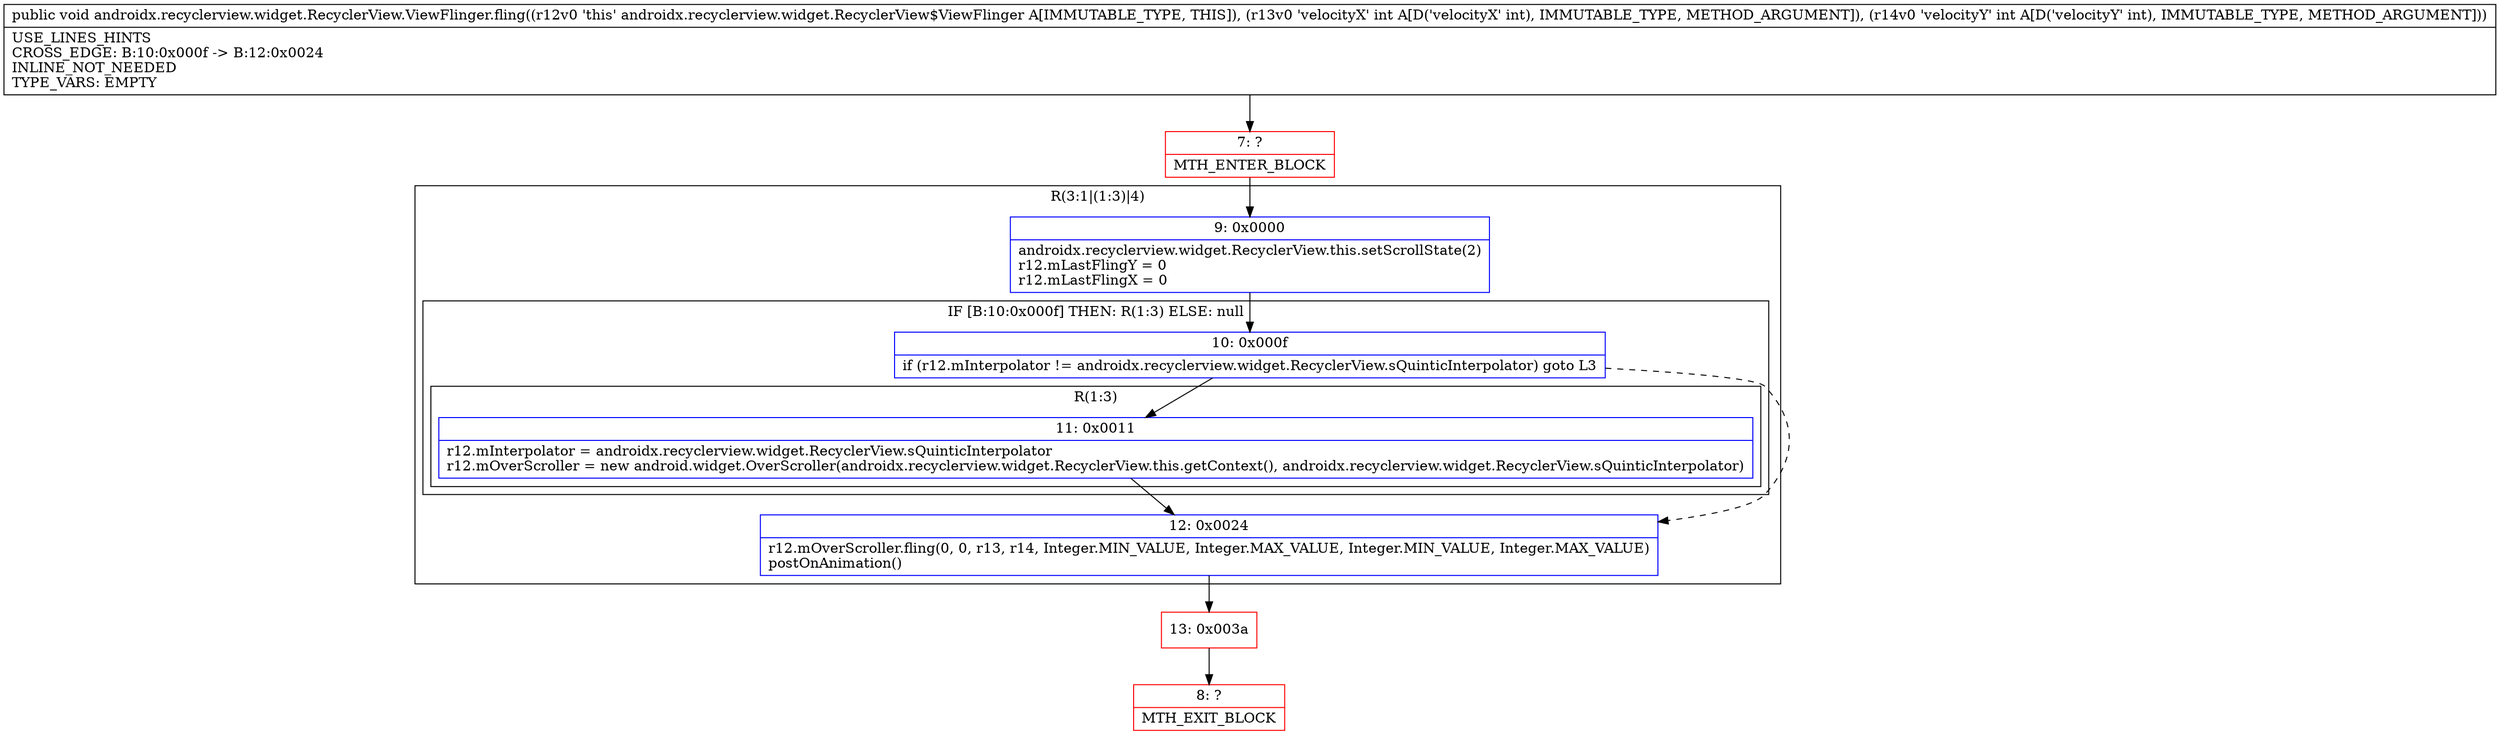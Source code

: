 digraph "CFG forandroidx.recyclerview.widget.RecyclerView.ViewFlinger.fling(II)V" {
subgraph cluster_Region_281123142 {
label = "R(3:1|(1:3)|4)";
node [shape=record,color=blue];
Node_9 [shape=record,label="{9\:\ 0x0000|androidx.recyclerview.widget.RecyclerView.this.setScrollState(2)\lr12.mLastFlingY = 0\lr12.mLastFlingX = 0\l}"];
subgraph cluster_IfRegion_873702578 {
label = "IF [B:10:0x000f] THEN: R(1:3) ELSE: null";
node [shape=record,color=blue];
Node_10 [shape=record,label="{10\:\ 0x000f|if (r12.mInterpolator != androidx.recyclerview.widget.RecyclerView.sQuinticInterpolator) goto L3\l}"];
subgraph cluster_Region_163337516 {
label = "R(1:3)";
node [shape=record,color=blue];
Node_11 [shape=record,label="{11\:\ 0x0011|r12.mInterpolator = androidx.recyclerview.widget.RecyclerView.sQuinticInterpolator\lr12.mOverScroller = new android.widget.OverScroller(androidx.recyclerview.widget.RecyclerView.this.getContext(), androidx.recyclerview.widget.RecyclerView.sQuinticInterpolator)\l}"];
}
}
Node_12 [shape=record,label="{12\:\ 0x0024|r12.mOverScroller.fling(0, 0, r13, r14, Integer.MIN_VALUE, Integer.MAX_VALUE, Integer.MIN_VALUE, Integer.MAX_VALUE)\lpostOnAnimation()\l}"];
}
Node_7 [shape=record,color=red,label="{7\:\ ?|MTH_ENTER_BLOCK\l}"];
Node_13 [shape=record,color=red,label="{13\:\ 0x003a}"];
Node_8 [shape=record,color=red,label="{8\:\ ?|MTH_EXIT_BLOCK\l}"];
MethodNode[shape=record,label="{public void androidx.recyclerview.widget.RecyclerView.ViewFlinger.fling((r12v0 'this' androidx.recyclerview.widget.RecyclerView$ViewFlinger A[IMMUTABLE_TYPE, THIS]), (r13v0 'velocityX' int A[D('velocityX' int), IMMUTABLE_TYPE, METHOD_ARGUMENT]), (r14v0 'velocityY' int A[D('velocityY' int), IMMUTABLE_TYPE, METHOD_ARGUMENT]))  | USE_LINES_HINTS\lCROSS_EDGE: B:10:0x000f \-\> B:12:0x0024\lINLINE_NOT_NEEDED\lTYPE_VARS: EMPTY\l}"];
MethodNode -> Node_7;Node_9 -> Node_10;
Node_10 -> Node_11;
Node_10 -> Node_12[style=dashed];
Node_11 -> Node_12;
Node_12 -> Node_13;
Node_7 -> Node_9;
Node_13 -> Node_8;
}

